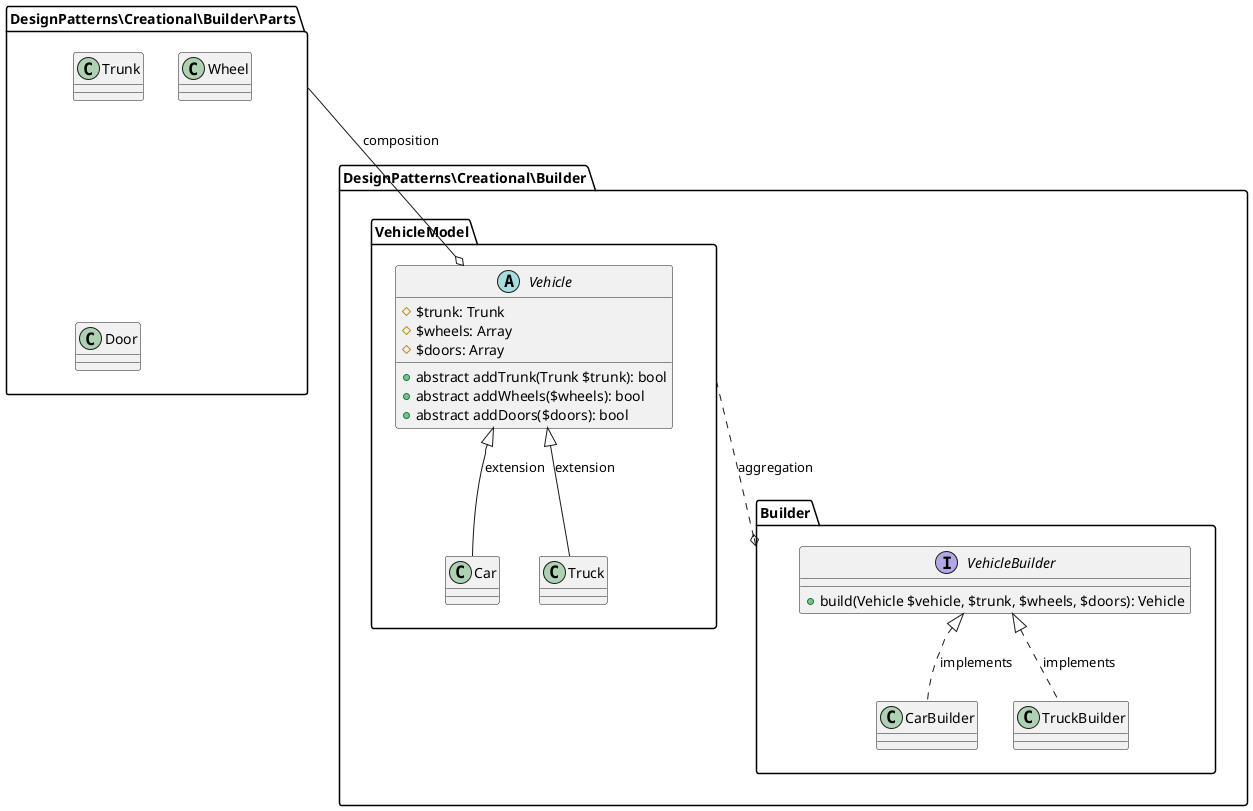 @startuml

namespace DesignPatterns\Creational\Builder {
    package Builder {
        interface VehicleBuilder {
            + build(Vehicle $vehicle, $trunk, $wheels, $doors): Vehicle
        }

        class CarBuilder
        class TruckBuilder

        CarBuilder .up.|> VehicleBuilder: implements
        TruckBuilder .up.|> VehicleBuilder: implements
    }
    package VehicleModel {
        abstract class Vehicle {
            # $trunk: Trunk
            # $wheels: Array
            # $doors: Array
            + abstract addTrunk(Trunk $trunk): bool
            + abstract addWheels($wheels): bool
            + abstract addDoors($doors): bool
        }

        class Car
        class Truck

        Car -up-|> Vehicle : extension
        Truck -up-|> Vehicle : extension
    }
}

namespace DesignPatterns\Creational\Builder\Parts {
    class Trunk
    class Wheel
    class Door
}

DesignPatterns\Creational\Builder\Parts --o Vehicle : composition
VehicleModel ..o Builder : aggregation


@enduml